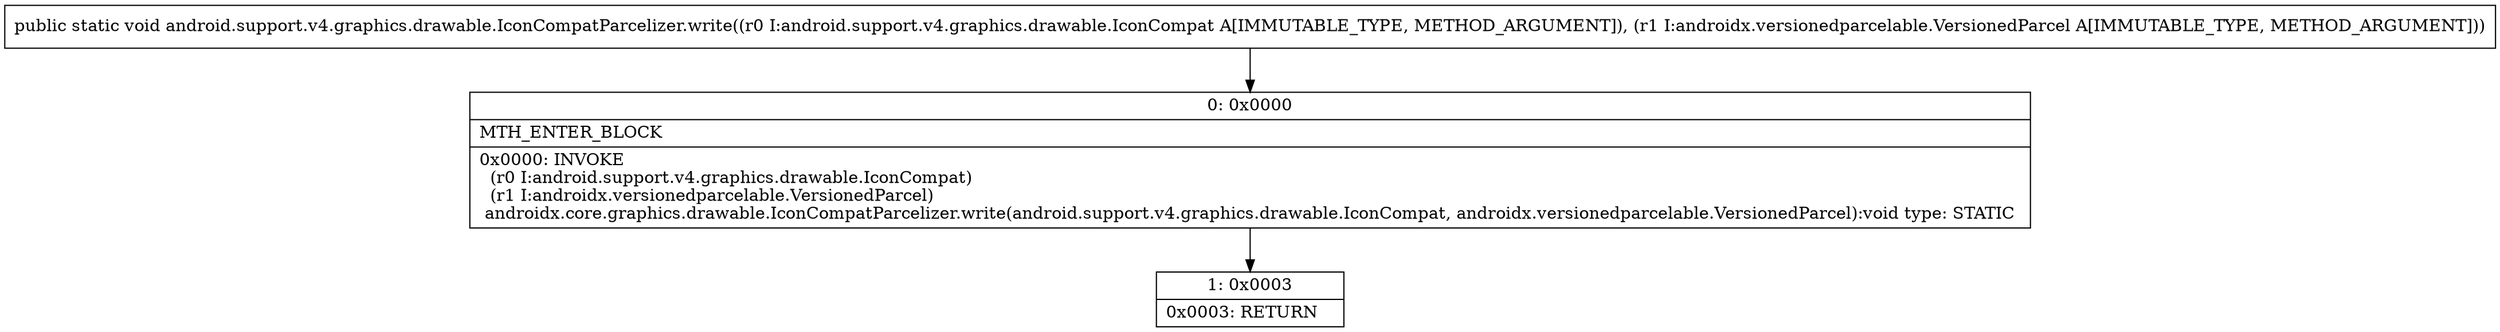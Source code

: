 digraph "CFG forandroid.support.v4.graphics.drawable.IconCompatParcelizer.write(Landroid\/support\/v4\/graphics\/drawable\/IconCompat;Landroidx\/versionedparcelable\/VersionedParcel;)V" {
Node_0 [shape=record,label="{0\:\ 0x0000|MTH_ENTER_BLOCK\l|0x0000: INVOKE  \l  (r0 I:android.support.v4.graphics.drawable.IconCompat)\l  (r1 I:androidx.versionedparcelable.VersionedParcel)\l androidx.core.graphics.drawable.IconCompatParcelizer.write(android.support.v4.graphics.drawable.IconCompat, androidx.versionedparcelable.VersionedParcel):void type: STATIC \l}"];
Node_1 [shape=record,label="{1\:\ 0x0003|0x0003: RETURN   \l}"];
MethodNode[shape=record,label="{public static void android.support.v4.graphics.drawable.IconCompatParcelizer.write((r0 I:android.support.v4.graphics.drawable.IconCompat A[IMMUTABLE_TYPE, METHOD_ARGUMENT]), (r1 I:androidx.versionedparcelable.VersionedParcel A[IMMUTABLE_TYPE, METHOD_ARGUMENT])) }"];
MethodNode -> Node_0;
Node_0 -> Node_1;
}

